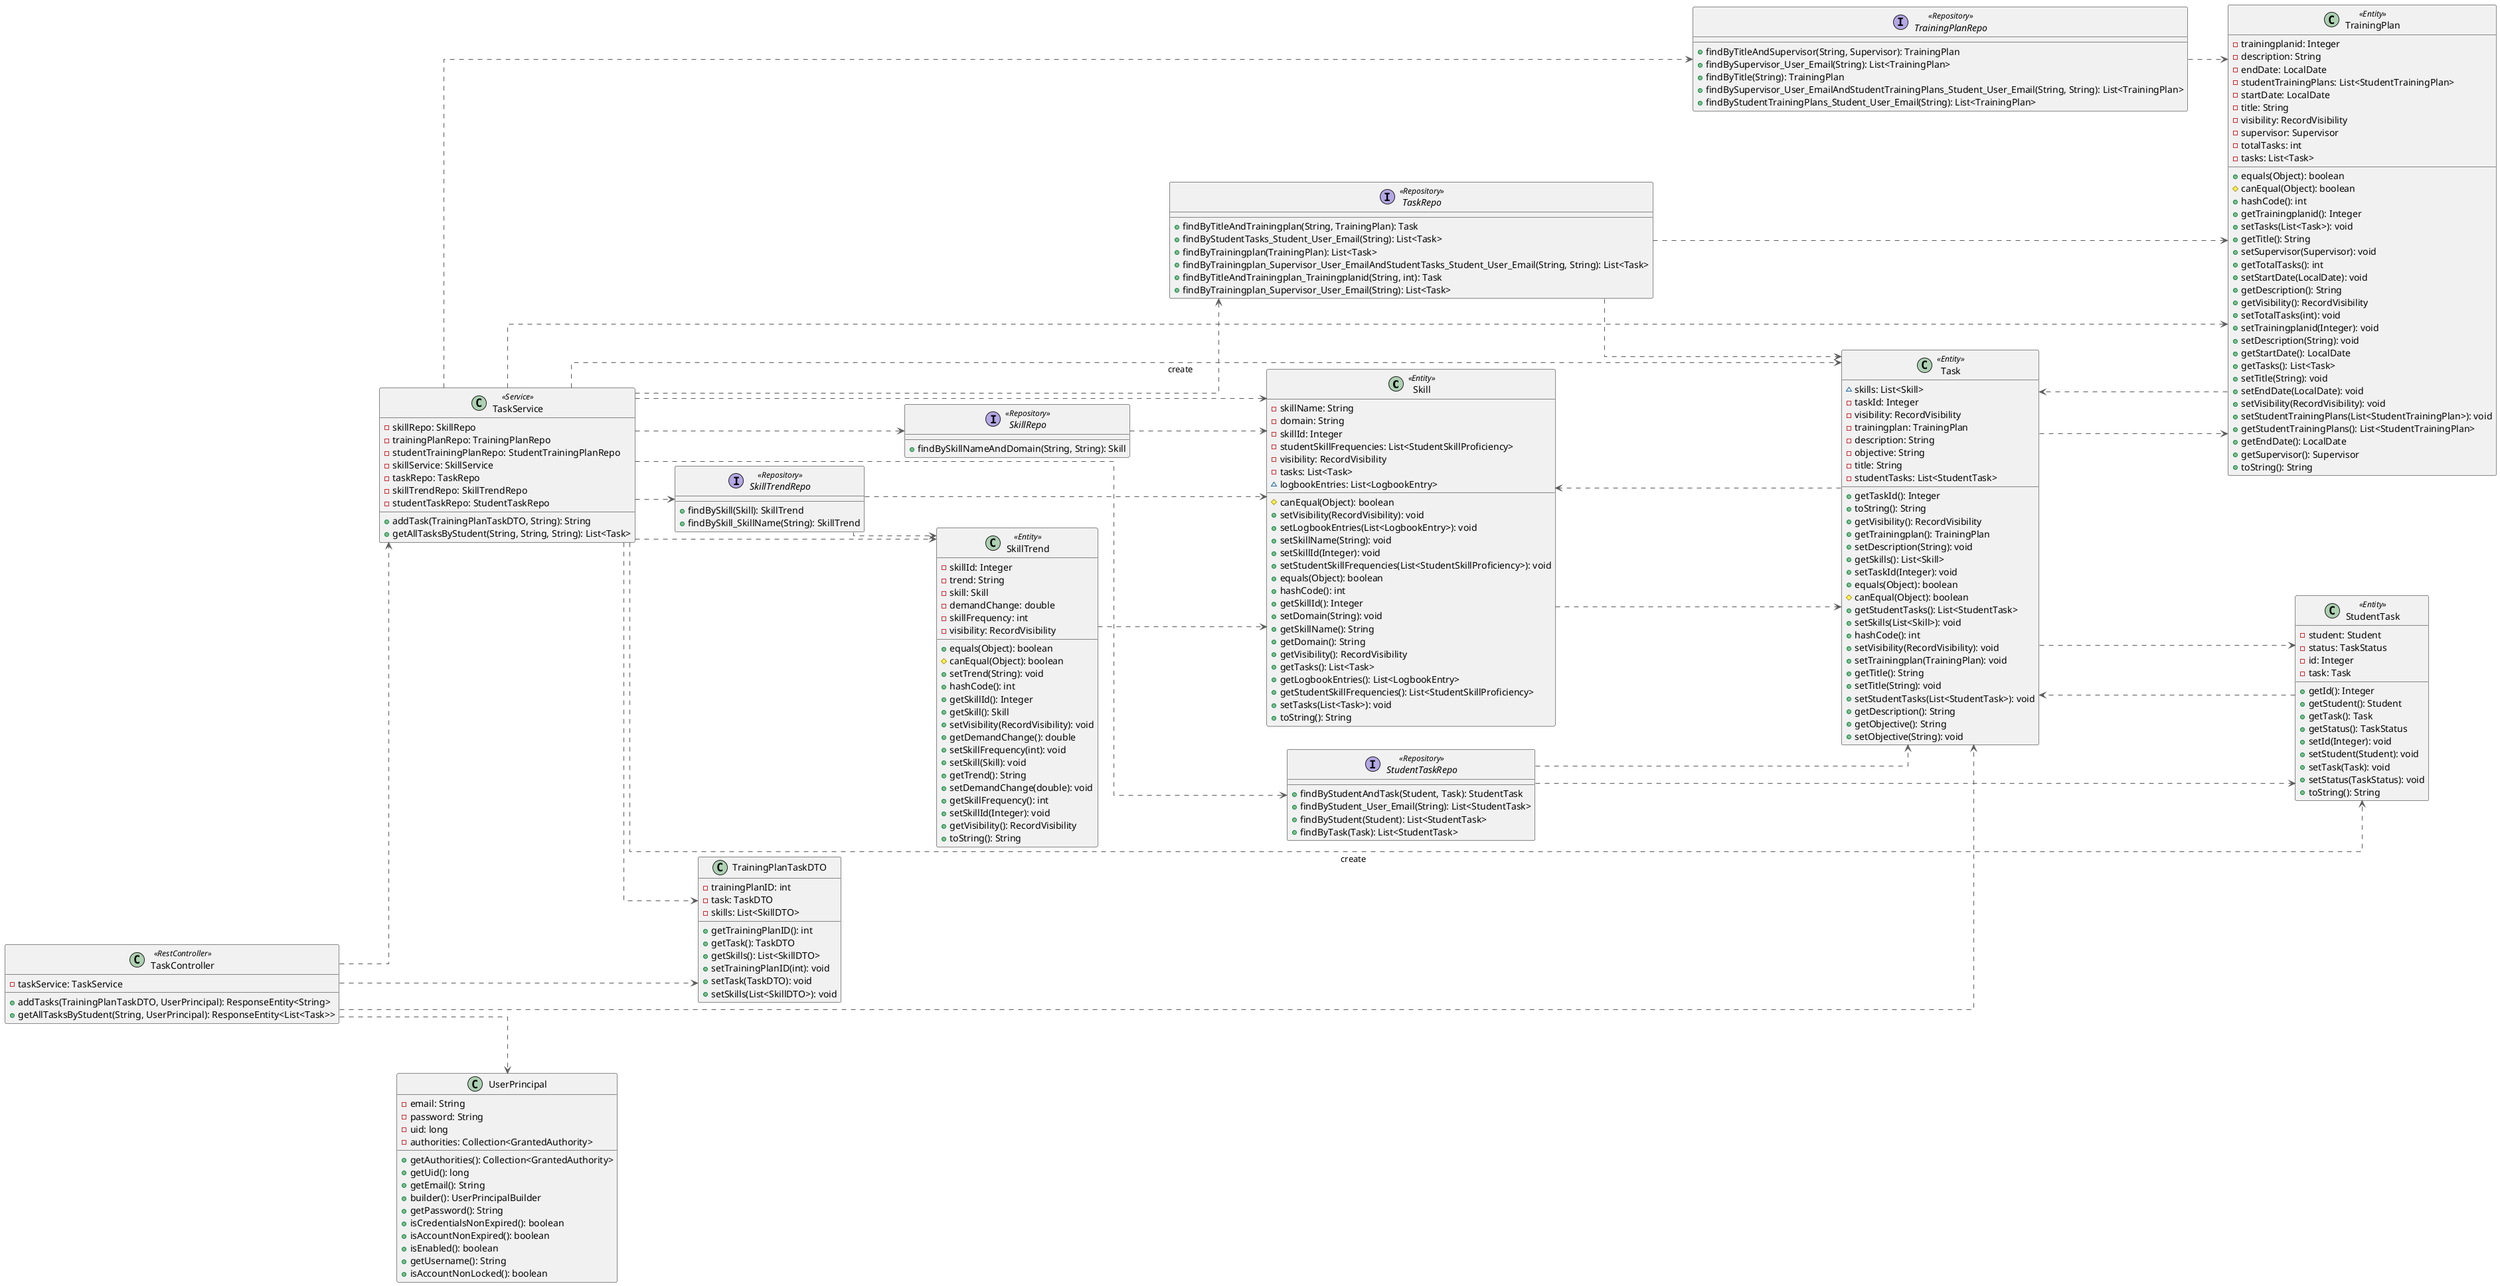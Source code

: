 @startuml
left to right direction
skinparam linetype ortho

class Skill << Entity >> {
  - skillName: String
  - domain: String
  - skillId: Integer
  - studentSkillFrequencies: List<StudentSkillProficiency>
  - visibility: RecordVisibility
  - tasks: List<Task>
  ~ logbookEntries: List<LogbookEntry>
  # canEqual(Object): boolean
  + setVisibility(RecordVisibility): void
  + setLogbookEntries(List<LogbookEntry>): void
  + setSkillName(String): void
  + setSkillId(Integer): void
  + setStudentSkillFrequencies(List<StudentSkillProficiency>): void
  + equals(Object): boolean
  + hashCode(): int
  + getSkillId(): Integer
  + setDomain(String): void
  + getSkillName(): String
  + getDomain(): String
  + getVisibility(): RecordVisibility
  + getTasks(): List<Task>
  + getLogbookEntries(): List<LogbookEntry>
  + getStudentSkillFrequencies(): List<StudentSkillProficiency>
  + setTasks(List<Task>): void
  + toString(): String
}
interface SkillRepo << Repository>> {
  + findBySkillNameAndDomain(String, String): Skill
}
class SkillTrend << Entity >> {
  - skillId: Integer
  - trend: String
  - skill: Skill
  - demandChange: double
  - skillFrequency: int
  - visibility: RecordVisibility
  + equals(Object): boolean
  # canEqual(Object): boolean
  + setTrend(String): void
  + hashCode(): int
  + getSkillId(): Integer
  + getSkill(): Skill
  + setVisibility(RecordVisibility): void
  + getDemandChange(): double
  + setSkillFrequency(int): void
  + setSkill(Skill): void
  + getTrend(): String
  + setDemandChange(double): void
  + getSkillFrequency(): int
  + setSkillId(Integer): void
  + getVisibility(): RecordVisibility
  + toString(): String
}
interface SkillTrendRepo << Repository>> {
  + findBySkill(Skill): SkillTrend
  + findBySkill_SkillName(String): SkillTrend
}
class StudentTask << Entity >> {
  - student: Student
  - status: TaskStatus
  - id: Integer
  - task: Task
  + getId(): Integer
  + getStudent(): Student
  + getTask(): Task
  + getStatus(): TaskStatus
  + setId(Integer): void
  + setStudent(Student): void
  + setTask(Task): void
  + setStatus(TaskStatus): void
  + toString(): String
}
interface StudentTaskRepo << Repository>> {
  + findByStudentAndTask(Student, Task): StudentTask
  + findByStudent_User_Email(String): List<StudentTask>
  + findByStudent(Student): List<StudentTask>
  + findByTask(Task): List<StudentTask>
}
class Task << Entity >> {
  ~ skills: List<Skill>
  - taskId: Integer
  - visibility: RecordVisibility
  - trainingplan: TrainingPlan
  - description: String
  - objective: String
  - title: String
  - studentTasks: List<StudentTask>
  + getTaskId(): Integer
  + toString(): String
  + getVisibility(): RecordVisibility
  + getTrainingplan(): TrainingPlan
  + setDescription(String): void
  + getSkills(): List<Skill>
  + setTaskId(Integer): void
  + equals(Object): boolean
  # canEqual(Object): boolean
  + getStudentTasks(): List<StudentTask>
  + setSkills(List<Skill>): void
  + hashCode(): int
  + setVisibility(RecordVisibility): void
  + setTrainingplan(TrainingPlan): void
  + getTitle(): String
  + setTitle(String): void
  + setStudentTasks(List<StudentTask>): void
  + getDescription(): String
  + getObjective(): String
  + setObjective(String): void
}
class TaskController << RestController >> {
  - taskService: TaskService
  + addTasks(TrainingPlanTaskDTO, UserPrincipal): ResponseEntity<String>
  + getAllTasksByStudent(String, UserPrincipal): ResponseEntity<List<Task>>
}
interface TaskRepo << Repository>> {
  + findByTitleAndTrainingplan(String, TrainingPlan): Task
  + findByStudentTasks_Student_User_Email(String): List<Task>
  + findByTrainingplan(TrainingPlan): List<Task>
  + findByTrainingplan_Supervisor_User_EmailAndStudentTasks_Student_User_Email(String, String): List<Task>
  + findByTitleAndTrainingplan_Trainingplanid(String, int): Task
  + findByTrainingplan_Supervisor_User_Email(String): List<Task>
}
class TaskService << Service >> {
  - skillRepo: SkillRepo
  - trainingPlanRepo: TrainingPlanRepo
  - studentTrainingPlanRepo: StudentTrainingPlanRepo
  - skillService: SkillService
  - taskRepo: TaskRepo
  - skillTrendRepo: SkillTrendRepo
  - studentTaskRepo: StudentTaskRepo
  + addTask(TrainingPlanTaskDTO, String): String
  + getAllTasksByStudent(String, String, String): List<Task>
}
class TrainingPlan << Entity >> {
  - trainingplanid: Integer
  - description: String
  - endDate: LocalDate
  - studentTrainingPlans: List<StudentTrainingPlan>
  - startDate: LocalDate
  - title: String
  - visibility: RecordVisibility
  - supervisor: Supervisor
  - totalTasks: int
  - tasks: List<Task>
  + equals(Object): boolean
  # canEqual(Object): boolean
  + hashCode(): int
  + getTrainingplanid(): Integer
  + setTasks(List<Task>): void
  + getTitle(): String
  + setSupervisor(Supervisor): void
  + getTotalTasks(): int
  + setStartDate(LocalDate): void
  + getDescription(): String
  + getVisibility(): RecordVisibility
  + setTotalTasks(int): void
  + setTrainingplanid(Integer): void
  + setDescription(String): void
  + getStartDate(): LocalDate
  + getTasks(): List<Task>
  + setTitle(String): void
  + setEndDate(LocalDate): void
  + setVisibility(RecordVisibility): void
  + setStudentTrainingPlans(List<StudentTrainingPlan>): void
  + getStudentTrainingPlans(): List<StudentTrainingPlan>
  + getEndDate(): LocalDate
  + getSupervisor(): Supervisor
  + toString(): String
}
interface TrainingPlanRepo << Repository>> {
  + findByTitleAndSupervisor(String, Supervisor): TrainingPlan
  + findBySupervisor_User_Email(String): List<TrainingPlan>
  + findByTitle(String): TrainingPlan
  + findBySupervisor_User_EmailAndStudentTrainingPlans_Student_User_Email(String, String): List<TrainingPlan>
  + findByStudentTrainingPlans_Student_User_Email(String): List<TrainingPlan>
}
class TrainingPlanTaskDTO {
  - trainingPlanID: int
  - task: TaskDTO
  - skills: List<SkillDTO>
  + getTrainingPlanID(): int
  + getTask(): TaskDTO
  + getSkills(): List<SkillDTO>
  + setTrainingPlanID(int): void
  + setTask(TaskDTO): void
  + setSkills(List<SkillDTO>): void
}
class UserPrincipal {
  - email: String
  - password: String
  - uid: long
  - authorities: Collection<GrantedAuthority>
  + getAuthorities(): Collection<GrantedAuthority>
  + getUid(): long
  + getEmail(): String
  + builder(): UserPrincipalBuilder
  + getPassword(): String
  + isCredentialsNonExpired(): boolean
  + isAccountNonExpired(): boolean
  + isEnabled(): boolean
  + getUsername(): String
  + isAccountNonLocked(): boolean
}

Skill                -[#595959,dashed]->  Task
SkillRepo            -[#595959,dashed]->  Skill
SkillTrend           -[#595959,dashed]->  Skill
SkillTrendRepo       -[#595959,dashed]->  Skill
SkillTrendRepo       -[#595959,dashed]->  SkillTrend
StudentTask          -[#595959,dashed]->  Task
StudentTaskRepo      -[#595959,dashed]->  StudentTask
StudentTaskRepo      -[#595959,dashed]->  Task
Task                 -[#595959,dashed]->  Skill
Task                 -[#595959,dashed]->  StudentTask
Task                 -[#595959,dashed]->  TrainingPlan
TaskController       -[#595959,dashed]->  Task
TaskController       -[#595959,dashed]->  TaskService
TaskController       -[#595959,dashed]->  TrainingPlanTaskDTO
TaskController       -[#595959,dashed]->  UserPrincipal
TaskRepo             -[#595959,dashed]->  Task
TaskRepo             -[#595959,dashed]->  TrainingPlan
TaskService          -[#595959,dashed]->  Skill
TaskService          -[#595959,dashed]->  SkillRepo
TaskService          -[#595959,dashed]->  SkillTrend
TaskService          -[#595959,dashed]->  SkillTrendRepo
TaskService          -[#595959,dashed]->  StudentTask         : "«create»"
TaskService          -[#595959,dashed]->  StudentTaskRepo
TaskService          -[#595959,dashed]->  Task                : "«create»"
TaskService          -[#595959,dashed]->  TaskRepo
TaskService          -[#595959,dashed]->  TrainingPlan
TaskService          -[#595959,dashed]->  TrainingPlanRepo
TaskService          -[#595959,dashed]->  TrainingPlanTaskDTO
TrainingPlan         -[#595959,dashed]->  Task
TrainingPlanRepo     -[#595959,dashed]->  TrainingPlan
@enduml